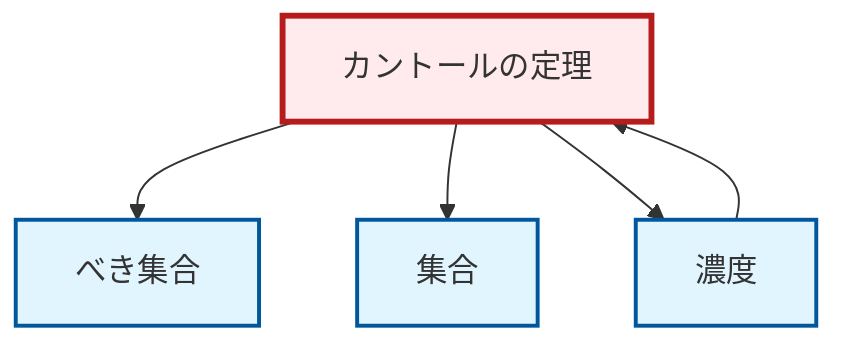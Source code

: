 graph TD
    classDef definition fill:#e1f5fe,stroke:#01579b,stroke-width:2px
    classDef theorem fill:#f3e5f5,stroke:#4a148c,stroke-width:2px
    classDef axiom fill:#fff3e0,stroke:#e65100,stroke-width:2px
    classDef example fill:#e8f5e9,stroke:#1b5e20,stroke-width:2px
    classDef current fill:#ffebee,stroke:#b71c1c,stroke-width:3px
    def-set["集合"]:::definition
    thm-cantor["カントールの定理"]:::theorem
    def-cardinality["濃度"]:::definition
    def-power-set["べき集合"]:::definition
    def-cardinality --> thm-cantor
    thm-cantor --> def-power-set
    thm-cantor --> def-set
    thm-cantor --> def-cardinality
    class thm-cantor current